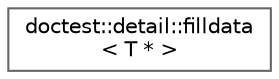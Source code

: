 digraph "Graphical Class Hierarchy"
{
 // LATEX_PDF_SIZE
  bgcolor="transparent";
  edge [fontname=Helvetica,fontsize=10,labelfontname=Helvetica,labelfontsize=10];
  node [fontname=Helvetica,fontsize=10,shape=box,height=0.2,width=0.4];
  rankdir="LR";
  Node0 [id="Node000000",label="doctest::detail::filldata\l\< T * \>",height=0.2,width=0.4,color="grey40", fillcolor="white", style="filled",URL="$structdoctest_1_1detail_1_1filldata_3_01T_01_5_01_4.html",tooltip=" "];
}
